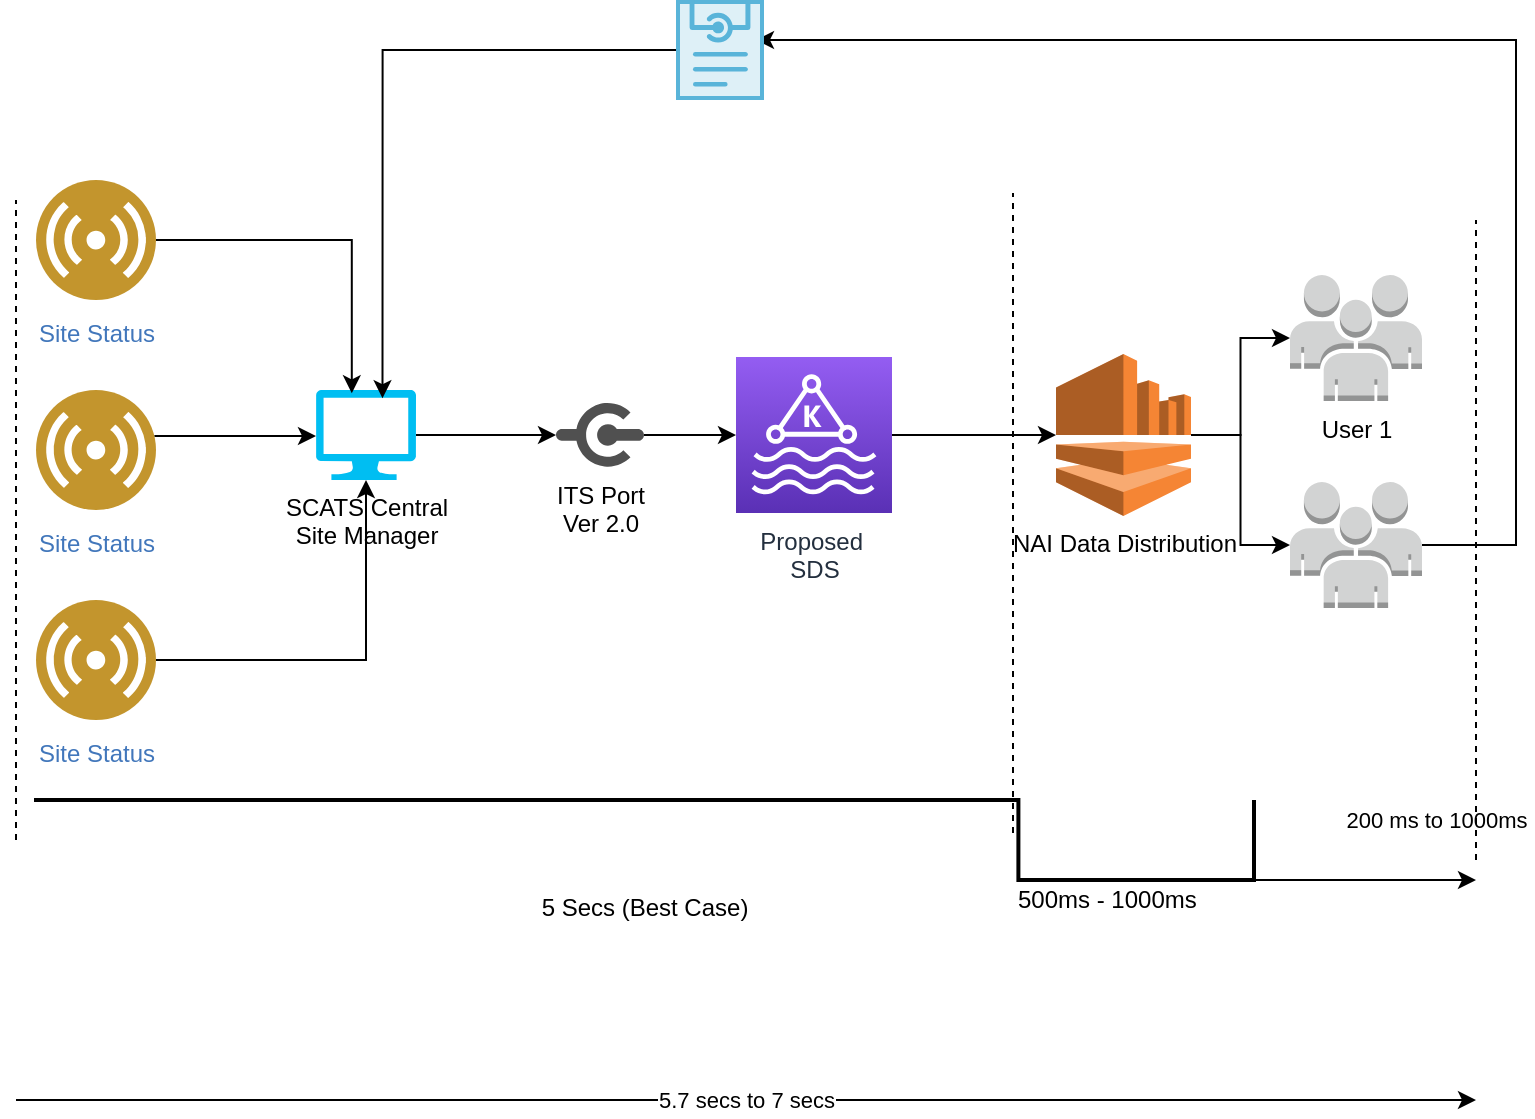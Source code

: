 <mxfile pages="3" version="11.2.8" type="github"><diagram id="vLMTj2apyoxCSFd2HsY8" name="Proposed"><mxGraphModel dx="971" dy="1582" grid="1" gridSize="10" guides="1" tooltips="1" connect="1" arrows="1" fold="1" page="1" pageScale="1" pageWidth="850" pageHeight="1100" math="0" shadow="0"><root><mxCell id="0"/><mxCell id="1" parent="0"/><mxCell id="xOOpfLHwdYJFCj-atzm0-9" style="edgeStyle=orthogonalEdgeStyle;rounded=0;orthogonalLoop=1;jettySize=auto;html=1;" parent="1" source="xOOpfLHwdYJFCj-atzm0-1" target="xOOpfLHwdYJFCj-atzm0-2" edge="1"><mxGeometry relative="1" as="geometry"><Array as="points"><mxPoint x="150" y="148"/><mxPoint x="150" y="148"/></Array></mxGeometry></mxCell><mxCell id="xOOpfLHwdYJFCj-atzm0-1" value="Site Status" style="aspect=fixed;perimeter=ellipsePerimeter;html=1;align=center;shadow=0;dashed=0;fontColor=#4277BB;labelBackgroundColor=#ffffff;fontSize=12;spacingTop=3;image;image=img/lib/ibm/users/sensor.svg;" parent="1" vertex="1"><mxGeometry x="50" y="125" width="60" height="60" as="geometry"/></mxCell><mxCell id="xOOpfLHwdYJFCj-atzm0-12" style="edgeStyle=orthogonalEdgeStyle;rounded=0;orthogonalLoop=1;jettySize=auto;html=1;" parent="1" source="xOOpfLHwdYJFCj-atzm0-2" target="xOOpfLHwdYJFCj-atzm0-3" edge="1"><mxGeometry relative="1" as="geometry"/></mxCell><mxCell id="xOOpfLHwdYJFCj-atzm0-2" value="SCATS Central&lt;br&gt;Site Manager" style="verticalLabelPosition=bottom;html=1;verticalAlign=top;align=center;strokeColor=none;fillColor=#00BEF2;shape=mxgraph.azure.computer;pointerEvents=1;" parent="1" vertex="1"><mxGeometry x="190" y="125" width="50" height="45" as="geometry"/></mxCell><mxCell id="xOOpfLHwdYJFCj-atzm0-13" style="edgeStyle=orthogonalEdgeStyle;rounded=0;orthogonalLoop=1;jettySize=auto;html=1;" parent="1" source="xOOpfLHwdYJFCj-atzm0-3" target="xOOpfLHwdYJFCj-atzm0-4" edge="1"><mxGeometry relative="1" as="geometry"/></mxCell><mxCell id="xOOpfLHwdYJFCj-atzm0-3" value="ITS Port&lt;br&gt;Ver 2.0" style="pointerEvents=1;shadow=0;dashed=0;html=1;strokeColor=none;fillColor=#505050;labelPosition=center;verticalLabelPosition=bottom;verticalAlign=top;outlineConnect=0;align=center;shape=mxgraph.office.concepts.connector;" parent="1" vertex="1"><mxGeometry x="310" y="131.5" width="44" height="32" as="geometry"/></mxCell><mxCell id="xOOpfLHwdYJFCj-atzm0-15" style="edgeStyle=orthogonalEdgeStyle;rounded=0;orthogonalLoop=1;jettySize=auto;html=1;" parent="1" source="xOOpfLHwdYJFCj-atzm0-4" target="xOOpfLHwdYJFCj-atzm0-5" edge="1"><mxGeometry relative="1" as="geometry"/></mxCell><mxCell id="xOOpfLHwdYJFCj-atzm0-4" value="Proposed&amp;nbsp;&lt;br&gt;SDS" style="outlineConnect=0;fontColor=#232F3E;gradientColor=#945DF2;gradientDirection=north;fillColor=#5A30B5;strokeColor=#ffffff;dashed=0;verticalLabelPosition=bottom;verticalAlign=top;align=center;html=1;fontSize=12;fontStyle=0;aspect=fixed;shape=mxgraph.aws4.resourceIcon;resIcon=mxgraph.aws4.managed_streaming_for_kafka;" parent="1" vertex="1"><mxGeometry x="400" y="108.5" width="78" height="78" as="geometry"/></mxCell><mxCell id="vZ_qIerr0WwolJ0dDBq--3" style="edgeStyle=orthogonalEdgeStyle;rounded=0;orthogonalLoop=1;jettySize=auto;html=1;entryX=0;entryY=0.5;entryDx=0;entryDy=0;entryPerimeter=0;" parent="1" source="xOOpfLHwdYJFCj-atzm0-5" target="vZ_qIerr0WwolJ0dDBq--1" edge="1"><mxGeometry relative="1" as="geometry"/></mxCell><mxCell id="vZ_qIerr0WwolJ0dDBq--4" style="edgeStyle=orthogonalEdgeStyle;rounded=0;orthogonalLoop=1;jettySize=auto;html=1;" parent="1" source="xOOpfLHwdYJFCj-atzm0-5" target="vZ_qIerr0WwolJ0dDBq--2" edge="1"><mxGeometry relative="1" as="geometry"/></mxCell><mxCell id="xOOpfLHwdYJFCj-atzm0-5" value="NAI Data Distribution" style="outlineConnect=0;dashed=0;verticalLabelPosition=bottom;verticalAlign=top;align=center;html=1;shape=mxgraph.aws3.kinesis;fillColor=#F58534;gradientColor=none;" parent="1" vertex="1"><mxGeometry x="560" y="107" width="67.5" height="81" as="geometry"/></mxCell><mxCell id="xOOpfLHwdYJFCj-atzm0-11" style="edgeStyle=orthogonalEdgeStyle;rounded=0;orthogonalLoop=1;jettySize=auto;html=1;" parent="1" source="xOOpfLHwdYJFCj-atzm0-6" target="xOOpfLHwdYJFCj-atzm0-2" edge="1"><mxGeometry relative="1" as="geometry"/></mxCell><mxCell id="xOOpfLHwdYJFCj-atzm0-6" value="Site Status" style="aspect=fixed;perimeter=ellipsePerimeter;html=1;align=center;shadow=0;dashed=0;fontColor=#4277BB;labelBackgroundColor=#ffffff;fontSize=12;spacingTop=3;image;image=img/lib/ibm/users/sensor.svg;" parent="1" vertex="1"><mxGeometry x="50" y="230" width="60" height="60" as="geometry"/></mxCell><mxCell id="xOOpfLHwdYJFCj-atzm0-8" style="edgeStyle=orthogonalEdgeStyle;rounded=0;orthogonalLoop=1;jettySize=auto;html=1;entryX=0.358;entryY=0.037;entryDx=0;entryDy=0;entryPerimeter=0;" parent="1" source="xOOpfLHwdYJFCj-atzm0-7" target="xOOpfLHwdYJFCj-atzm0-2" edge="1"><mxGeometry relative="1" as="geometry"/></mxCell><mxCell id="xOOpfLHwdYJFCj-atzm0-7" value="Site Status" style="aspect=fixed;perimeter=ellipsePerimeter;html=1;align=center;shadow=0;dashed=0;fontColor=#4277BB;labelBackgroundColor=#ffffff;fontSize=12;spacingTop=3;image;image=img/lib/ibm/users/sensor.svg;" parent="1" vertex="1"><mxGeometry x="50" y="20" width="60" height="60" as="geometry"/></mxCell><mxCell id="vrnWxF-yDFJgDpA9-6bQ-1" value="5 Secs (Best Case)" style="verticalLabelPosition=bottom;html=1;verticalAlign=top;strokeWidth=2;shape=mxgraph.lean_mapping.timeline2;dx1=0;dy1=0;dx2=30;dy2=0;dx3=230;dy3=0;dx4=230;dy4=0;dx5=492.2;dy5=0.893;dy6=0.013;" parent="1" vertex="1"><mxGeometry x="49" y="330" width="610" height="40" as="geometry"/></mxCell><mxCell id="iywTH7LCK7P98huV1Y_F-1" value="500ms - 1000ms" style="text;html=1;resizable=0;points=[];autosize=1;align=left;verticalAlign=top;spacingTop=-4;" parent="1" vertex="1"><mxGeometry x="539" y="370" width="110" height="10" as="geometry"/></mxCell><mxCell id="7XzxJrK6jbuBb2wdriru-1" value="200 ms to 1000ms" style="edgeStyle=orthogonalEdgeStyle;rounded=0;orthogonalLoop=1;jettySize=auto;html=1;" parent="1" edge="1"><mxGeometry x="0.667" y="30" relative="1" as="geometry"><mxPoint x="650" y="370" as="sourcePoint"/><mxPoint x="770" y="370" as="targetPoint"/><mxPoint as="offset"/></mxGeometry></mxCell><mxCell id="IUKHsxThCpHAYLv0n_9N-1" value="5.7 secs to 7 secs" style="endArrow=classic;html=1;" parent="1" edge="1"><mxGeometry width="50" height="50" relative="1" as="geometry"><mxPoint x="40" y="480" as="sourcePoint"/><mxPoint x="770" y="480" as="targetPoint"/></mxGeometry></mxCell><mxCell id="vZ_qIerr0WwolJ0dDBq--1" value="User 1" style="outlineConnect=0;dashed=0;verticalLabelPosition=bottom;verticalAlign=top;align=center;html=1;shape=mxgraph.aws3.users;fillColor=#D2D3D3;gradientColor=none;" parent="1" vertex="1"><mxGeometry x="677" y="67.5" width="66" height="63" as="geometry"/></mxCell><mxCell id="EU8zN3TQ25QyvDvVCrSJ-2" style="edgeStyle=orthogonalEdgeStyle;rounded=0;orthogonalLoop=1;jettySize=auto;html=1;entryX=0.909;entryY=0.4;entryDx=0;entryDy=0;entryPerimeter=0;" edge="1" parent="1" source="vZ_qIerr0WwolJ0dDBq--2" target="EU8zN3TQ25QyvDvVCrSJ-1"><mxGeometry relative="1" as="geometry"><Array as="points"><mxPoint x="790" y="203"/><mxPoint x="790" y="-50"/></Array></mxGeometry></mxCell><mxCell id="vZ_qIerr0WwolJ0dDBq--2" value="" style="outlineConnect=0;dashed=0;verticalLabelPosition=bottom;verticalAlign=top;align=center;html=1;shape=mxgraph.aws3.users;fillColor=#D2D3D3;gradientColor=none;" parent="1" vertex="1"><mxGeometry x="677" y="171" width="66" height="63" as="geometry"/></mxCell><mxCell id="XqGrBsYJsK4YCIUDRGxu-1" value="" style="endArrow=none;dashed=1;html=1;" parent="1" edge="1"><mxGeometry width="50" height="50" relative="1" as="geometry"><mxPoint x="40" y="350" as="sourcePoint"/><mxPoint x="40" y="30" as="targetPoint"/></mxGeometry></mxCell><mxCell id="XqGrBsYJsK4YCIUDRGxu-2" value="" style="endArrow=none;dashed=1;html=1;" parent="1" edge="1"><mxGeometry width="50" height="50" relative="1" as="geometry"><mxPoint x="538.5" y="346.5" as="sourcePoint"/><mxPoint x="538.5" y="26.5" as="targetPoint"/></mxGeometry></mxCell><mxCell id="XqGrBsYJsK4YCIUDRGxu-3" value="" style="endArrow=none;dashed=1;html=1;" parent="1" edge="1"><mxGeometry width="50" height="50" relative="1" as="geometry"><mxPoint x="770" y="360" as="sourcePoint"/><mxPoint x="770" y="40" as="targetPoint"/></mxGeometry></mxCell><mxCell id="EU8zN3TQ25QyvDvVCrSJ-3" style="edgeStyle=orthogonalEdgeStyle;rounded=0;orthogonalLoop=1;jettySize=auto;html=1;entryX=0.665;entryY=0.091;entryDx=0;entryDy=0;entryPerimeter=0;" edge="1" parent="1" source="EU8zN3TQ25QyvDvVCrSJ-1" target="xOOpfLHwdYJFCj-atzm0-2"><mxGeometry relative="1" as="geometry"/></mxCell><mxCell id="EU8zN3TQ25QyvDvVCrSJ-1" value="" style="aspect=fixed;html=1;perimeter=none;align=center;shadow=0;dashed=0;image;fontSize=12;image=img/lib/mscae/APIDefinition.svg;" vertex="1" parent="1"><mxGeometry x="370" y="-70" width="44" height="50" as="geometry"/></mxCell></root></mxGraphModel></diagram><diagram id="OMPAVU85UNxCAxH5BAwL" name="What if we do with transis"><mxGraphModel dx="971" dy="1582" grid="1" gridSize="10" guides="1" tooltips="1" connect="1" arrows="1" fold="1" page="1" pageScale="1" pageWidth="850" pageHeight="1100" math="0" shadow="0"><root><mxCell id="WYOKgwoss_1KG7vaxZnn-0"/><mxCell id="WYOKgwoss_1KG7vaxZnn-1" parent="WYOKgwoss_1KG7vaxZnn-0"/><mxCell id="WYOKgwoss_1KG7vaxZnn-2" style="edgeStyle=orthogonalEdgeStyle;rounded=0;orthogonalLoop=1;jettySize=auto;html=1;" parent="WYOKgwoss_1KG7vaxZnn-1" source="WYOKgwoss_1KG7vaxZnn-3" target="WYOKgwoss_1KG7vaxZnn-5" edge="1"><mxGeometry relative="1" as="geometry"><Array as="points"><mxPoint x="150" y="148"/><mxPoint x="150" y="148"/></Array></mxGeometry></mxCell><mxCell id="WYOKgwoss_1KG7vaxZnn-3" value="Site Status" style="aspect=fixed;perimeter=ellipsePerimeter;html=1;align=center;shadow=0;dashed=0;fontColor=#4277BB;labelBackgroundColor=#ffffff;fontSize=12;spacingTop=3;image;image=img/lib/ibm/users/sensor.svg;" parent="WYOKgwoss_1KG7vaxZnn-1" vertex="1"><mxGeometry x="50" y="125" width="60" height="60" as="geometry"/></mxCell><mxCell id="WYOKgwoss_1KG7vaxZnn-4" style="edgeStyle=orthogonalEdgeStyle;rounded=0;orthogonalLoop=1;jettySize=auto;html=1;" parent="WYOKgwoss_1KG7vaxZnn-1" source="WYOKgwoss_1KG7vaxZnn-5" target="WYOKgwoss_1KG7vaxZnn-7" edge="1"><mxGeometry relative="1" as="geometry"/></mxCell><mxCell id="WYOKgwoss_1KG7vaxZnn-5" value="SCATS Central&lt;br&gt;Site Manager" style="verticalLabelPosition=bottom;html=1;verticalAlign=top;align=center;strokeColor=none;fillColor=#00BEF2;shape=mxgraph.azure.computer;pointerEvents=1;" parent="WYOKgwoss_1KG7vaxZnn-1" vertex="1"><mxGeometry x="190" y="125" width="50" height="45" as="geometry"/></mxCell><mxCell id="WYOKgwoss_1KG7vaxZnn-6" style="edgeStyle=orthogonalEdgeStyle;rounded=0;orthogonalLoop=1;jettySize=auto;html=1;" parent="WYOKgwoss_1KG7vaxZnn-1" source="WYOKgwoss_1KG7vaxZnn-7" edge="1"><mxGeometry relative="1" as="geometry"><mxPoint x="400" y="147.5" as="targetPoint"/></mxGeometry></mxCell><mxCell id="WYOKgwoss_1KG7vaxZnn-7" value="ITS Port&lt;br&gt;Current" style="pointerEvents=1;shadow=0;dashed=0;html=1;strokeColor=none;fillColor=#505050;labelPosition=center;verticalLabelPosition=bottom;verticalAlign=top;outlineConnect=0;align=center;shape=mxgraph.office.concepts.connector;" parent="WYOKgwoss_1KG7vaxZnn-1" vertex="1"><mxGeometry x="310" y="131.5" width="44" height="32" as="geometry"/></mxCell><mxCell id="WYOKgwoss_1KG7vaxZnn-8" style="edgeStyle=orthogonalEdgeStyle;rounded=0;orthogonalLoop=1;jettySize=auto;html=1;" parent="WYOKgwoss_1KG7vaxZnn-1" target="WYOKgwoss_1KG7vaxZnn-10" edge="1"><mxGeometry relative="1" as="geometry"><mxPoint x="478" y="147.5" as="sourcePoint"/></mxGeometry></mxCell><mxCell id="WYOKgwoss_1KG7vaxZnn-28" style="edgeStyle=orthogonalEdgeStyle;rounded=0;orthogonalLoop=1;jettySize=auto;html=1;" parent="WYOKgwoss_1KG7vaxZnn-1" source="WYOKgwoss_1KG7vaxZnn-10" target="WYOKgwoss_1KG7vaxZnn-18" edge="1"><mxGeometry relative="1" as="geometry"><Array as="points"><mxPoint x="660" y="148"/><mxPoint x="660" y="99"/></Array></mxGeometry></mxCell><mxCell id="WYOKgwoss_1KG7vaxZnn-29" style="edgeStyle=orthogonalEdgeStyle;rounded=0;orthogonalLoop=1;jettySize=auto;html=1;" parent="WYOKgwoss_1KG7vaxZnn-1" source="WYOKgwoss_1KG7vaxZnn-10" target="WYOKgwoss_1KG7vaxZnn-19" edge="1"><mxGeometry relative="1" as="geometry"><Array as="points"><mxPoint x="660" y="148"/><mxPoint x="660" y="203"/></Array></mxGeometry></mxCell><mxCell id="WYOKgwoss_1KG7vaxZnn-10" value="NAI Data Distribution" style="outlineConnect=0;dashed=0;verticalLabelPosition=bottom;verticalAlign=top;align=center;html=1;shape=mxgraph.aws3.kinesis;fillColor=#F58534;gradientColor=none;" parent="WYOKgwoss_1KG7vaxZnn-1" vertex="1"><mxGeometry x="560" y="107" width="67.5" height="81" as="geometry"/></mxCell><mxCell id="WYOKgwoss_1KG7vaxZnn-11" style="edgeStyle=orthogonalEdgeStyle;rounded=0;orthogonalLoop=1;jettySize=auto;html=1;" parent="WYOKgwoss_1KG7vaxZnn-1" source="WYOKgwoss_1KG7vaxZnn-12" target="WYOKgwoss_1KG7vaxZnn-5" edge="1"><mxGeometry relative="1" as="geometry"/></mxCell><mxCell id="WYOKgwoss_1KG7vaxZnn-12" value="Site Status" style="aspect=fixed;perimeter=ellipsePerimeter;html=1;align=center;shadow=0;dashed=0;fontColor=#4277BB;labelBackgroundColor=#ffffff;fontSize=12;spacingTop=3;image;image=img/lib/ibm/users/sensor.svg;" parent="WYOKgwoss_1KG7vaxZnn-1" vertex="1"><mxGeometry x="50" y="230" width="60" height="60" as="geometry"/></mxCell><mxCell id="WYOKgwoss_1KG7vaxZnn-13" style="edgeStyle=orthogonalEdgeStyle;rounded=0;orthogonalLoop=1;jettySize=auto;html=1;entryX=0.358;entryY=0.037;entryDx=0;entryDy=0;entryPerimeter=0;" parent="WYOKgwoss_1KG7vaxZnn-1" source="WYOKgwoss_1KG7vaxZnn-14" target="WYOKgwoss_1KG7vaxZnn-5" edge="1"><mxGeometry relative="1" as="geometry"/></mxCell><mxCell id="WYOKgwoss_1KG7vaxZnn-14" value="Site Status" style="aspect=fixed;perimeter=ellipsePerimeter;html=1;align=center;shadow=0;dashed=0;fontColor=#4277BB;labelBackgroundColor=#ffffff;fontSize=12;spacingTop=3;image;image=img/lib/ibm/users/sensor.svg;" parent="WYOKgwoss_1KG7vaxZnn-1" vertex="1"><mxGeometry x="50" y="20" width="60" height="60" as="geometry"/></mxCell><mxCell id="WYOKgwoss_1KG7vaxZnn-15" value="ITS Transis" style="rounded=1;whiteSpace=wrap;html=1;" parent="WYOKgwoss_1KG7vaxZnn-1" vertex="1"><mxGeometry x="400" y="118" width="120" height="60" as="geometry"/></mxCell><mxCell id="WYOKgwoss_1KG7vaxZnn-22" value="200 ms to 1000ms" style="edgeStyle=orthogonalEdgeStyle;rounded=0;orthogonalLoop=1;jettySize=auto;html=1;" parent="WYOKgwoss_1KG7vaxZnn-1" source="WYOKgwoss_1KG7vaxZnn-16" edge="1"><mxGeometry relative="1" as="geometry"><mxPoint x="770" y="370" as="targetPoint"/></mxGeometry></mxCell><mxCell id="WYOKgwoss_1KG7vaxZnn-16" value="5 Secs (Best Case)" style="verticalLabelPosition=bottom;html=1;verticalAlign=top;strokeWidth=2;shape=mxgraph.lean_mapping.timeline2;dx1=0;dy1=0;dx2=30;dy2=0;dx3=230;dy3=0;dx4=230;dy4=0;dx5=492.2;dy5=0.893;dy6=0.013;" parent="WYOKgwoss_1KG7vaxZnn-1" vertex="1"><mxGeometry x="40" y="350" width="610" height="40" as="geometry"/></mxCell><mxCell id="WYOKgwoss_1KG7vaxZnn-17" value="500ms - 1000ms" style="text;html=1;resizable=0;points=[];autosize=1;align=left;verticalAlign=top;spacingTop=-4;" parent="WYOKgwoss_1KG7vaxZnn-1" vertex="1"><mxGeometry x="539" y="370" width="110" height="10" as="geometry"/></mxCell><mxCell id="WYOKgwoss_1KG7vaxZnn-18" value="User 1" style="outlineConnect=0;dashed=0;verticalLabelPosition=bottom;verticalAlign=top;align=center;html=1;shape=mxgraph.aws3.users;fillColor=#D2D3D3;gradientColor=none;" parent="WYOKgwoss_1KG7vaxZnn-1" vertex="1"><mxGeometry x="677" y="67.5" width="66" height="63" as="geometry"/></mxCell><mxCell id="V7RycfoAO3vsqqfvQGNE-1" style="edgeStyle=orthogonalEdgeStyle;rounded=0;orthogonalLoop=1;jettySize=auto;html=1;entryX=1.026;entryY=0.482;entryDx=0;entryDy=0;entryPerimeter=0;" edge="1" parent="WYOKgwoss_1KG7vaxZnn-1" source="WYOKgwoss_1KG7vaxZnn-19" target="V7RycfoAO3vsqqfvQGNE-0"><mxGeometry relative="1" as="geometry"><Array as="points"><mxPoint x="710" y="-56"/></Array></mxGeometry></mxCell><mxCell id="V7RycfoAO3vsqqfvQGNE-3" value="SCATS Command" style="text;html=1;resizable=0;points=[];align=center;verticalAlign=middle;labelBackgroundColor=#ffffff;" vertex="1" connectable="0" parent="V7RycfoAO3vsqqfvQGNE-1"><mxGeometry x="0.707" y="2" relative="1" as="geometry"><mxPoint as="offset"/></mxGeometry></mxCell><mxCell id="WYOKgwoss_1KG7vaxZnn-19" value="" style="outlineConnect=0;dashed=0;verticalLabelPosition=bottom;verticalAlign=top;align=center;html=1;shape=mxgraph.aws3.users;fillColor=#D2D3D3;gradientColor=none;" parent="WYOKgwoss_1KG7vaxZnn-1" vertex="1"><mxGeometry x="677" y="171" width="66" height="63" as="geometry"/></mxCell><mxCell id="WYOKgwoss_1KG7vaxZnn-20" value="Cubic" style="text;html=1;resizable=0;points=[];autosize=1;align=left;verticalAlign=top;spacingTop=-4;" parent="WYOKgwoss_1KG7vaxZnn-1" vertex="1"><mxGeometry x="693" y="233" width="50" height="10" as="geometry"/></mxCell><mxCell id="WYOKgwoss_1KG7vaxZnn-23" value="" style="endArrow=none;dashed=1;html=1;" parent="WYOKgwoss_1KG7vaxZnn-1" edge="1"><mxGeometry width="50" height="50" relative="1" as="geometry"><mxPoint x="531" y="350" as="sourcePoint"/><mxPoint x="531" y="30" as="targetPoint"/></mxGeometry></mxCell><mxCell id="WYOKgwoss_1KG7vaxZnn-24" value="" style="endArrow=none;dashed=1;html=1;" parent="WYOKgwoss_1KG7vaxZnn-1" edge="1"><mxGeometry width="50" height="50" relative="1" as="geometry"><mxPoint x="40" y="350" as="sourcePoint"/><mxPoint x="40" y="30" as="targetPoint"/></mxGeometry></mxCell><mxCell id="WYOKgwoss_1KG7vaxZnn-25" value="" style="endArrow=none;dashed=1;html=1;" parent="WYOKgwoss_1KG7vaxZnn-1" edge="1"><mxGeometry width="50" height="50" relative="1" as="geometry"><mxPoint x="649.5" y="364" as="sourcePoint"/><mxPoint x="649.5" y="44" as="targetPoint"/></mxGeometry></mxCell><mxCell id="WYOKgwoss_1KG7vaxZnn-26" value="" style="endArrow=none;dashed=1;html=1;" parent="WYOKgwoss_1KG7vaxZnn-1" edge="1"><mxGeometry width="50" height="50" relative="1" as="geometry"><mxPoint x="770" y="375" as="sourcePoint"/><mxPoint x="770" y="55" as="targetPoint"/></mxGeometry></mxCell><mxCell id="WYOKgwoss_1KG7vaxZnn-30" value="5.7 secs to 7 secs" style="endArrow=classic;html=1;" parent="WYOKgwoss_1KG7vaxZnn-1" edge="1"><mxGeometry width="50" height="50" relative="1" as="geometry"><mxPoint x="40" y="480" as="sourcePoint"/><mxPoint x="770" y="480" as="targetPoint"/></mxGeometry></mxCell><mxCell id="V7RycfoAO3vsqqfvQGNE-2" style="edgeStyle=orthogonalEdgeStyle;rounded=0;orthogonalLoop=1;jettySize=auto;html=1;entryX=0.742;entryY=-0.009;entryDx=0;entryDy=0;entryPerimeter=0;" edge="1" parent="WYOKgwoss_1KG7vaxZnn-1" source="V7RycfoAO3vsqqfvQGNE-0" target="WYOKgwoss_1KG7vaxZnn-5"><mxGeometry relative="1" as="geometry"/></mxCell><mxCell id="V7RycfoAO3vsqqfvQGNE-0" value="" style="aspect=fixed;html=1;perimeter=none;align=center;shadow=0;dashed=0;image;fontSize=12;image=img/lib/mscae/APIDefinition.svg;" vertex="1" parent="WYOKgwoss_1KG7vaxZnn-1"><mxGeometry x="356" y="-80" width="44" height="50" as="geometry"/></mxCell></root></mxGraphModel></diagram><diagram id="H3zZHldQIItmNMzjfzy-" name="Current"><mxGraphModel dx="971" dy="1582" grid="1" gridSize="10" guides="1" tooltips="1" connect="1" arrows="1" fold="1" page="1" pageScale="1" pageWidth="850" pageHeight="1100" math="0" shadow="0"><root><mxCell id="WNqBouqeeZtOBIB092qg-0"/><mxCell id="WNqBouqeeZtOBIB092qg-1" parent="WNqBouqeeZtOBIB092qg-0"/><mxCell id="PjsRMxjYBZA1ly6M-Kzm-0" style="edgeStyle=orthogonalEdgeStyle;rounded=0;orthogonalLoop=1;jettySize=auto;html=1;" parent="WNqBouqeeZtOBIB092qg-1" source="PjsRMxjYBZA1ly6M-Kzm-1" target="PjsRMxjYBZA1ly6M-Kzm-3" edge="1"><mxGeometry relative="1" as="geometry"><Array as="points"><mxPoint x="143.5" y="218"/><mxPoint x="143.5" y="218"/></Array></mxGeometry></mxCell><mxCell id="PjsRMxjYBZA1ly6M-Kzm-1" value="Site Status" style="aspect=fixed;perimeter=ellipsePerimeter;html=1;align=center;shadow=0;dashed=0;fontColor=#4277BB;labelBackgroundColor=#ffffff;fontSize=12;spacingTop=3;image;image=img/lib/ibm/users/sensor.svg;" parent="WNqBouqeeZtOBIB092qg-1" vertex="1"><mxGeometry x="43.5" y="195" width="60" height="60" as="geometry"/></mxCell><mxCell id="PjsRMxjYBZA1ly6M-Kzm-2" style="edgeStyle=orthogonalEdgeStyle;rounded=0;orthogonalLoop=1;jettySize=auto;html=1;" parent="WNqBouqeeZtOBIB092qg-1" source="PjsRMxjYBZA1ly6M-Kzm-3" target="PjsRMxjYBZA1ly6M-Kzm-5" edge="1"><mxGeometry relative="1" as="geometry"/></mxCell><mxCell id="5-z11SVkXNMwtnQKPrAL-3" style="edgeStyle=orthogonalEdgeStyle;rounded=0;orthogonalLoop=1;jettySize=auto;html=1;" parent="WNqBouqeeZtOBIB092qg-1" source="PjsRMxjYBZA1ly6M-Kzm-3" target="PjsRMxjYBZA1ly6M-Kzm-13" edge="1"><mxGeometry relative="1" as="geometry"><Array as="points"><mxPoint x="260" y="218"/><mxPoint x="260" y="120"/></Array></mxGeometry></mxCell><mxCell id="PjsRMxjYBZA1ly6M-Kzm-3" value="SCATS Central&lt;br&gt;Site Manager" style="verticalLabelPosition=bottom;html=1;verticalAlign=top;align=center;strokeColor=none;fillColor=#00BEF2;shape=mxgraph.azure.computer;pointerEvents=1;" parent="WNqBouqeeZtOBIB092qg-1" vertex="1"><mxGeometry x="183.5" y="195" width="50" height="45" as="geometry"/></mxCell><mxCell id="PjsRMxjYBZA1ly6M-Kzm-4" style="edgeStyle=orthogonalEdgeStyle;rounded=0;orthogonalLoop=1;jettySize=auto;html=1;" parent="WNqBouqeeZtOBIB092qg-1" source="PjsRMxjYBZA1ly6M-Kzm-5" target="PjsRMxjYBZA1ly6M-Kzm-7" edge="1"><mxGeometry relative="1" as="geometry"/></mxCell><mxCell id="PjsRMxjYBZA1ly6M-Kzm-5" value="ITS Port&lt;br&gt;Ver 2.0" style="pointerEvents=1;shadow=0;dashed=0;html=1;strokeColor=none;fillColor=#505050;labelPosition=center;verticalLabelPosition=bottom;verticalAlign=top;outlineConnect=0;align=center;shape=mxgraph.office.concepts.connector;" parent="WNqBouqeeZtOBIB092qg-1" vertex="1"><mxGeometry x="303.5" y="201.5" width="44" height="32" as="geometry"/></mxCell><mxCell id="PjsRMxjYBZA1ly6M-Kzm-6" style="edgeStyle=orthogonalEdgeStyle;rounded=0;orthogonalLoop=1;jettySize=auto;html=1;" parent="WNqBouqeeZtOBIB092qg-1" source="PjsRMxjYBZA1ly6M-Kzm-7" target="PjsRMxjYBZA1ly6M-Kzm-8" edge="1"><mxGeometry relative="1" as="geometry"/></mxCell><mxCell id="PjsRMxjYBZA1ly6M-Kzm-7" value="Proposed&amp;nbsp;&lt;br&gt;SDS" style="outlineConnect=0;fontColor=#232F3E;gradientColor=#945DF2;gradientDirection=north;fillColor=#5A30B5;strokeColor=#ffffff;dashed=0;verticalLabelPosition=bottom;verticalAlign=top;align=center;html=1;fontSize=12;fontStyle=0;aspect=fixed;shape=mxgraph.aws4.resourceIcon;resIcon=mxgraph.aws4.managed_streaming_for_kafka;" parent="WNqBouqeeZtOBIB092qg-1" vertex="1"><mxGeometry x="400" y="179" width="78" height="78" as="geometry"/></mxCell><mxCell id="bTWOBw7in4VtpURJZJkp-2" style="edgeStyle=orthogonalEdgeStyle;rounded=0;orthogonalLoop=1;jettySize=auto;html=1;entryX=0;entryY=0.5;entryDx=0;entryDy=0;entryPerimeter=0;" parent="WNqBouqeeZtOBIB092qg-1" source="PjsRMxjYBZA1ly6M-Kzm-8" target="bTWOBw7in4VtpURJZJkp-0" edge="1"><mxGeometry relative="1" as="geometry"/></mxCell><mxCell id="bTWOBw7in4VtpURJZJkp-3" style="edgeStyle=orthogonalEdgeStyle;rounded=0;orthogonalLoop=1;jettySize=auto;html=1;" parent="WNqBouqeeZtOBIB092qg-1" source="PjsRMxjYBZA1ly6M-Kzm-8" target="bTWOBw7in4VtpURJZJkp-1" edge="1"><mxGeometry relative="1" as="geometry"/></mxCell><mxCell id="PjsRMxjYBZA1ly6M-Kzm-8" value="NAI Data Distribution" style="outlineConnect=0;dashed=0;verticalLabelPosition=bottom;verticalAlign=top;align=center;html=1;shape=mxgraph.aws3.kinesis;fillColor=#F58534;gradientColor=none;" parent="WNqBouqeeZtOBIB092qg-1" vertex="1"><mxGeometry x="670" y="177" width="67.5" height="81" as="geometry"/></mxCell><mxCell id="PjsRMxjYBZA1ly6M-Kzm-9" style="edgeStyle=orthogonalEdgeStyle;rounded=0;orthogonalLoop=1;jettySize=auto;html=1;" parent="WNqBouqeeZtOBIB092qg-1" source="PjsRMxjYBZA1ly6M-Kzm-10" target="PjsRMxjYBZA1ly6M-Kzm-3" edge="1"><mxGeometry relative="1" as="geometry"/></mxCell><mxCell id="PjsRMxjYBZA1ly6M-Kzm-10" value="Site Status" style="aspect=fixed;perimeter=ellipsePerimeter;html=1;align=center;shadow=0;dashed=0;fontColor=#4277BB;labelBackgroundColor=#ffffff;fontSize=12;spacingTop=3;image;image=img/lib/ibm/users/sensor.svg;" parent="WNqBouqeeZtOBIB092qg-1" vertex="1"><mxGeometry x="43.5" y="300" width="60" height="60" as="geometry"/></mxCell><mxCell id="PjsRMxjYBZA1ly6M-Kzm-11" style="edgeStyle=orthogonalEdgeStyle;rounded=0;orthogonalLoop=1;jettySize=auto;html=1;entryX=0.358;entryY=0.037;entryDx=0;entryDy=0;entryPerimeter=0;" parent="WNqBouqeeZtOBIB092qg-1" source="PjsRMxjYBZA1ly6M-Kzm-12" target="PjsRMxjYBZA1ly6M-Kzm-3" edge="1"><mxGeometry relative="1" as="geometry"/></mxCell><mxCell id="PjsRMxjYBZA1ly6M-Kzm-12" value="Site Status" style="aspect=fixed;perimeter=ellipsePerimeter;html=1;align=center;shadow=0;dashed=0;fontColor=#4277BB;labelBackgroundColor=#ffffff;fontSize=12;spacingTop=3;image;image=img/lib/ibm/users/sensor.svg;" parent="WNqBouqeeZtOBIB092qg-1" vertex="1"><mxGeometry x="43.5" y="90" width="60" height="60" as="geometry"/></mxCell><mxCell id="5-z11SVkXNMwtnQKPrAL-5" style="edgeStyle=orthogonalEdgeStyle;rounded=0;orthogonalLoop=1;jettySize=auto;html=1;entryX=0;entryY=0.5;entryDx=0;entryDy=0;" parent="WNqBouqeeZtOBIB092qg-1" source="PjsRMxjYBZA1ly6M-Kzm-13" target="5-z11SVkXNMwtnQKPrAL-0" edge="1"><mxGeometry relative="1" as="geometry"/></mxCell><mxCell id="5-z11SVkXNMwtnQKPrAL-8" style="edgeStyle=orthogonalEdgeStyle;rounded=0;orthogonalLoop=1;jettySize=auto;html=1;entryX=0;entryY=0.5;entryDx=0;entryDy=0;" parent="WNqBouqeeZtOBIB092qg-1" source="PjsRMxjYBZA1ly6M-Kzm-13" target="5-z11SVkXNMwtnQKPrAL-6" edge="1"><mxGeometry relative="1" as="geometry"><Array as="points"><mxPoint x="332" y="23"/></Array></mxGeometry></mxCell><mxCell id="PjsRMxjYBZA1ly6M-Kzm-13" value="ITS Port&lt;br&gt;Ver 1.0" style="pointerEvents=1;shadow=0;dashed=0;html=1;strokeColor=none;fillColor=#505050;labelPosition=center;verticalLabelPosition=bottom;verticalAlign=top;outlineConnect=0;align=center;shape=mxgraph.office.concepts.connector;" parent="WNqBouqeeZtOBIB092qg-1" vertex="1"><mxGeometry x="310" y="104" width="44" height="32" as="geometry"/></mxCell><mxCell id="5-z11SVkXNMwtnQKPrAL-2" style="edgeStyle=orthogonalEdgeStyle;rounded=0;orthogonalLoop=1;jettySize=auto;html=1;" parent="WNqBouqeeZtOBIB092qg-1" source="5-z11SVkXNMwtnQKPrAL-0" target="PjsRMxjYBZA1ly6M-Kzm-8" edge="1"><mxGeometry relative="1" as="geometry"/></mxCell><mxCell id="5-z11SVkXNMwtnQKPrAL-0" value="ITS Transis" style="rounded=1;whiteSpace=wrap;html=1;" parent="WNqBouqeeZtOBIB092qg-1" vertex="1"><mxGeometry x="400" y="90" width="120" height="60" as="geometry"/></mxCell><mxCell id="MaLa6JNZEJYnGmlaCSty-1" style="edgeStyle=orthogonalEdgeStyle;rounded=0;orthogonalLoop=1;jettySize=auto;html=1;" edge="1" parent="WNqBouqeeZtOBIB092qg-1" source="5-z11SVkXNMwtnQKPrAL-6" target="MaLa6JNZEJYnGmlaCSty-0"><mxGeometry relative="1" as="geometry"><Array as="points"><mxPoint x="360" y="15"/><mxPoint x="360" y="15"/></Array></mxGeometry></mxCell><mxCell id="5-z11SVkXNMwtnQKPrAL-6" value="Cubic" style="strokeColor=#dddddd;fillColor=#ffffff;shadow=1;strokeWidth=1;rounded=1;absoluteArcSize=1;arcSize=2;labelPosition=center;verticalLabelPosition=middle;align=center;verticalAlign=bottom;spacingLeft=0;fontColor=#999999;fontSize=12;whiteSpace=wrap;spacingBottom=2;" parent="WNqBouqeeZtOBIB092qg-1" vertex="1"><mxGeometry x="400" y="-20" width="70" height="85" as="geometry"/></mxCell><mxCell id="5-z11SVkXNMwtnQKPrAL-7" value="" style="dashed=0;connectable=0;html=1;fillColor=#757575;strokeColor=none;shape=mxgraph.gcp2.users;part=1;" parent="5-z11SVkXNMwtnQKPrAL-6" vertex="1"><mxGeometry x="0.5" width="50" height="31.5" relative="1" as="geometry"><mxPoint x="-25" y="19.25" as="offset"/></mxGeometry></mxCell><mxCell id="5nhVMy5G2iWz9gp-03Mf-0" value="" style="verticalLabelPosition=bottom;html=1;verticalAlign=top;strokeWidth=2;shape=mxgraph.lean_mapping.timeline2;dx1=0;dy1=0;dx2=30;dy2=0;dx3=230;dy3=0;dx4=230;dy4=0;dx5=304.64;dy5=0.901;dy6=0.013;" parent="WNqBouqeeZtOBIB092qg-1" vertex="1"><mxGeometry x="49" y="410" width="481" height="40" as="geometry"/></mxCell><mxCell id="3kc4oa-NkKeoEkt2qzTO-0" value="" style="verticalLabelPosition=bottom;html=1;verticalAlign=top;strokeWidth=2;shape=mxgraph.lean_mapping.timeline2;dx1=0;dy1=0;dx2=30;dy2=0;dx3=230;dy3=0;dx4=230;dy4=0;dx5=244.12;dy5=0.613;dy6=0.013;" parent="WNqBouqeeZtOBIB092qg-1" vertex="1"><mxGeometry x="530" y="410" width="481" height="40" as="geometry"/></mxCell><mxCell id="5nhVMy5G2iWz9gp-03Mf-1" value="Unknown???" style="text;html=1;strokeColor=none;fillColor=none;align=center;verticalAlign=middle;whiteSpace=wrap;rounded=0;" parent="WNqBouqeeZtOBIB092qg-1" vertex="1"><mxGeometry x="164" y="420" width="40" height="20" as="geometry"/></mxCell><mxCell id="5nhVMy5G2iWz9gp-03Mf-2" value="5 secs&amp;nbsp;" style="text;html=1;strokeColor=none;fillColor=none;align=center;verticalAlign=middle;whiteSpace=wrap;rounded=0;" parent="WNqBouqeeZtOBIB092qg-1" vertex="1"><mxGeometry x="425" y="460" width="40" height="20" as="geometry"/></mxCell><mxCell id="tUkCPeTouXlsU_j2U1DP-0" value="500ms - 1000ms" style="text;html=1;resizable=0;points=[];autosize=1;align=left;verticalAlign=top;spacingTop=-4;" parent="WNqBouqeeZtOBIB092qg-1" vertex="1"><mxGeometry x="594" y="390" width="110" height="10" as="geometry"/></mxCell><mxCell id="eOaB7EA3H9CCO9b-Dppg-1" value="&lt;span style=&quot;font-size: 11px ; text-align: center ; background-color: rgb(255 , 255 , 255)&quot;&gt;200 ms to 1000ms&lt;/span&gt;" style="text;html=1;resizable=0;points=[];autosize=1;align=left;verticalAlign=top;spacingTop=-4;" parent="WNqBouqeeZtOBIB092qg-1" vertex="1"><mxGeometry x="870" y="430" width="110" height="20" as="geometry"/></mxCell><mxCell id="bTWOBw7in4VtpURJZJkp-0" value="User 1" style="outlineConnect=0;dashed=0;verticalLabelPosition=bottom;verticalAlign=top;align=center;html=1;shape=mxgraph.aws3.users;fillColor=#D2D3D3;gradientColor=none;" parent="WNqBouqeeZtOBIB092qg-1" vertex="1"><mxGeometry x="850" y="88" width="66" height="63" as="geometry"/></mxCell><mxCell id="bTWOBw7in4VtpURJZJkp-1" value="" style="outlineConnect=0;dashed=0;verticalLabelPosition=bottom;verticalAlign=top;align=center;html=1;shape=mxgraph.aws3.users;fillColor=#D2D3D3;gradientColor=none;" parent="WNqBouqeeZtOBIB092qg-1" vertex="1"><mxGeometry x="850" y="191.5" width="66" height="63" as="geometry"/></mxCell><mxCell id="RQRUFBE9Q-4XrIC4x7El-0" value="" style="endArrow=none;dashed=1;html=1;" parent="WNqBouqeeZtOBIB092qg-1" edge="1"><mxGeometry width="50" height="50" relative="1" as="geometry"><mxPoint x="40" y="350" as="sourcePoint"/><mxPoint x="40" y="30" as="targetPoint"/></mxGeometry></mxCell><mxCell id="RQRUFBE9Q-4XrIC4x7El-1" value="" style="endArrow=none;dashed=1;html=1;" parent="WNqBouqeeZtOBIB092qg-1" edge="1"><mxGeometry width="50" height="50" relative="1" as="geometry"><mxPoint x="360" y="377.5" as="sourcePoint"/><mxPoint x="360" y="57.5" as="targetPoint"/></mxGeometry></mxCell><mxCell id="RQRUFBE9Q-4XrIC4x7El-2" value="" style="endArrow=none;dashed=1;html=1;" parent="WNqBouqeeZtOBIB092qg-1" edge="1"><mxGeometry width="50" height="50" relative="1" as="geometry"><mxPoint x="540" y="392" as="sourcePoint"/><mxPoint x="540" y="72" as="targetPoint"/></mxGeometry></mxCell><mxCell id="RQRUFBE9Q-4XrIC4x7El-3" value="" style="endArrow=none;dashed=1;html=1;" parent="WNqBouqeeZtOBIB092qg-1" edge="1"><mxGeometry width="50" height="50" relative="1" as="geometry"><mxPoint x="769.5" y="370" as="sourcePoint"/><mxPoint x="769.5" y="50" as="targetPoint"/></mxGeometry></mxCell><mxCell id="MaLa6JNZEJYnGmlaCSty-2" style="edgeStyle=orthogonalEdgeStyle;rounded=0;orthogonalLoop=1;jettySize=auto;html=1;entryX=0.5;entryY=0;entryDx=0;entryDy=0;entryPerimeter=0;" edge="1" parent="WNqBouqeeZtOBIB092qg-1" source="MaLa6JNZEJYnGmlaCSty-0" target="PjsRMxjYBZA1ly6M-Kzm-3"><mxGeometry relative="1" as="geometry"/></mxCell><mxCell id="MaLa6JNZEJYnGmlaCSty-0" value="" style="aspect=fixed;html=1;perimeter=none;align=center;shadow=0;dashed=0;image;fontSize=12;image=img/lib/mscae/APIDefinition.svg;" vertex="1" parent="WNqBouqeeZtOBIB092qg-1"><mxGeometry x="187" y="-10" width="44" height="50" as="geometry"/></mxCell></root></mxGraphModel></diagram></mxfile>